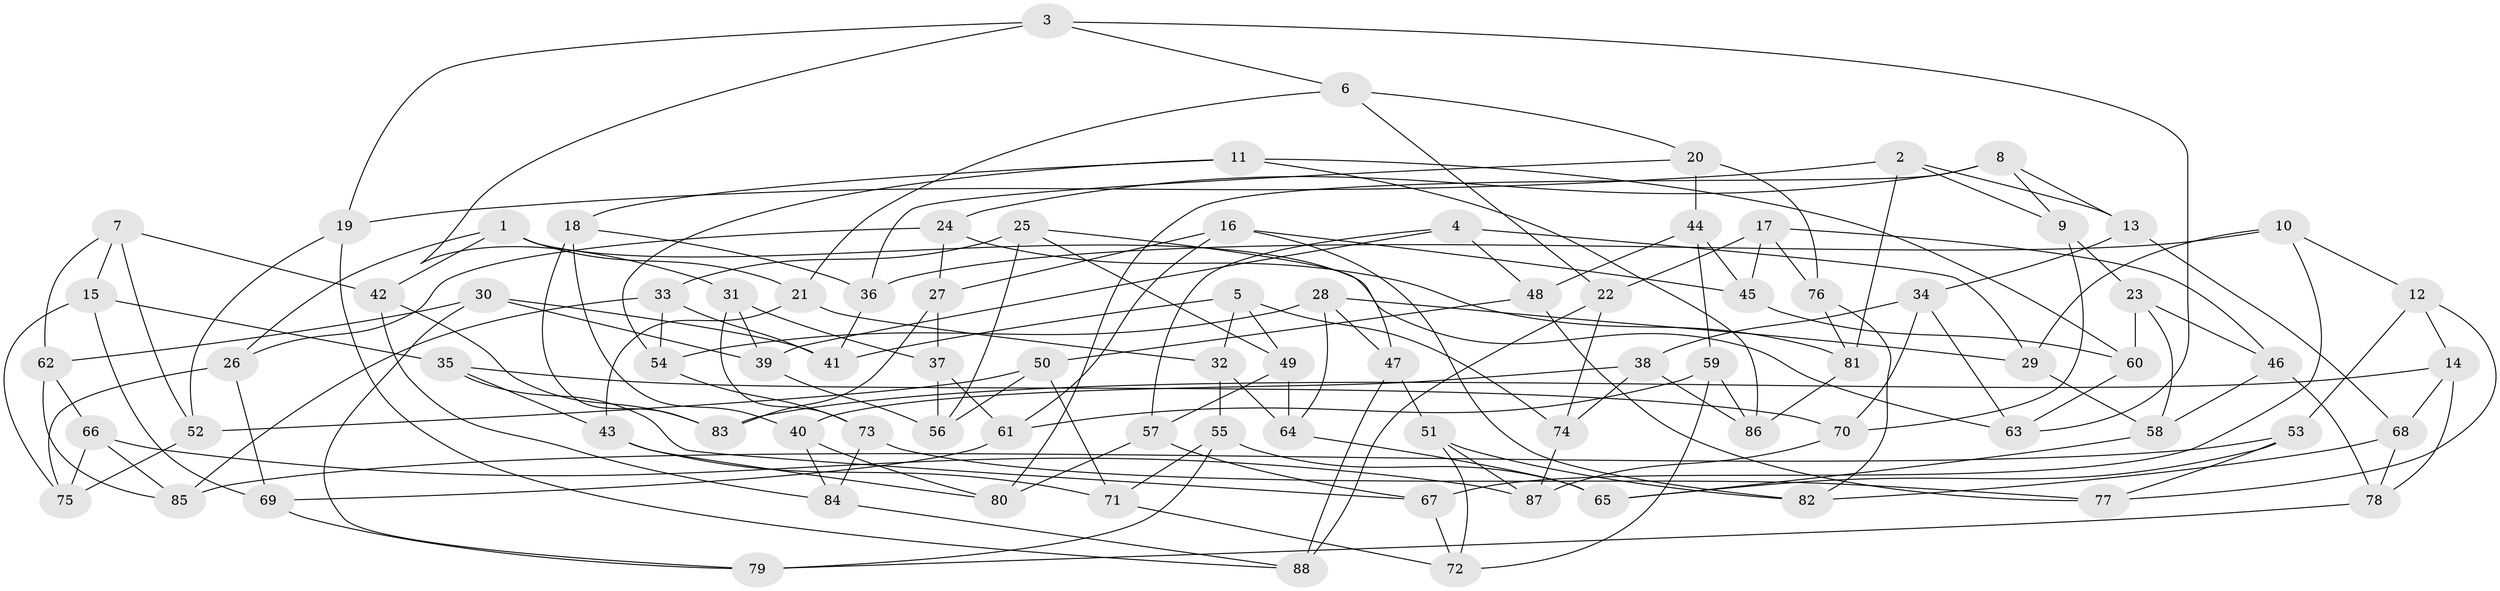 // coarse degree distribution, {4: 0.5384615384615384, 5: 0.25, 9: 0.038461538461538464, 3: 0.07692307692307693, 7: 0.057692307692307696, 6: 0.019230769230769232, 8: 0.019230769230769232}
// Generated by graph-tools (version 1.1) at 2025/02/03/04/25 22:02:42]
// undirected, 88 vertices, 176 edges
graph export_dot {
graph [start="1"]
  node [color=gray90,style=filled];
  1;
  2;
  3;
  4;
  5;
  6;
  7;
  8;
  9;
  10;
  11;
  12;
  13;
  14;
  15;
  16;
  17;
  18;
  19;
  20;
  21;
  22;
  23;
  24;
  25;
  26;
  27;
  28;
  29;
  30;
  31;
  32;
  33;
  34;
  35;
  36;
  37;
  38;
  39;
  40;
  41;
  42;
  43;
  44;
  45;
  46;
  47;
  48;
  49;
  50;
  51;
  52;
  53;
  54;
  55;
  56;
  57;
  58;
  59;
  60;
  61;
  62;
  63;
  64;
  65;
  66;
  67;
  68;
  69;
  70;
  71;
  72;
  73;
  74;
  75;
  76;
  77;
  78;
  79;
  80;
  81;
  82;
  83;
  84;
  85;
  86;
  87;
  88;
  1 -- 42;
  1 -- 26;
  1 -- 21;
  1 -- 63;
  2 -- 81;
  2 -- 19;
  2 -- 13;
  2 -- 9;
  3 -- 6;
  3 -- 19;
  3 -- 31;
  3 -- 63;
  4 -- 57;
  4 -- 39;
  4 -- 29;
  4 -- 48;
  5 -- 32;
  5 -- 74;
  5 -- 41;
  5 -- 49;
  6 -- 20;
  6 -- 21;
  6 -- 22;
  7 -- 42;
  7 -- 62;
  7 -- 52;
  7 -- 15;
  8 -- 80;
  8 -- 24;
  8 -- 9;
  8 -- 13;
  9 -- 70;
  9 -- 23;
  10 -- 29;
  10 -- 67;
  10 -- 36;
  10 -- 12;
  11 -- 54;
  11 -- 86;
  11 -- 18;
  11 -- 60;
  12 -- 14;
  12 -- 77;
  12 -- 53;
  13 -- 34;
  13 -- 68;
  14 -- 68;
  14 -- 83;
  14 -- 78;
  15 -- 75;
  15 -- 35;
  15 -- 69;
  16 -- 45;
  16 -- 82;
  16 -- 27;
  16 -- 61;
  17 -- 76;
  17 -- 46;
  17 -- 22;
  17 -- 45;
  18 -- 83;
  18 -- 36;
  18 -- 40;
  19 -- 88;
  19 -- 52;
  20 -- 44;
  20 -- 76;
  20 -- 36;
  21 -- 32;
  21 -- 43;
  22 -- 74;
  22 -- 88;
  23 -- 58;
  23 -- 46;
  23 -- 60;
  24 -- 26;
  24 -- 27;
  24 -- 81;
  25 -- 49;
  25 -- 56;
  25 -- 33;
  25 -- 47;
  26 -- 75;
  26 -- 69;
  27 -- 37;
  27 -- 83;
  28 -- 29;
  28 -- 47;
  28 -- 64;
  28 -- 54;
  29 -- 58;
  30 -- 79;
  30 -- 39;
  30 -- 41;
  30 -- 62;
  31 -- 37;
  31 -- 73;
  31 -- 39;
  32 -- 64;
  32 -- 55;
  33 -- 85;
  33 -- 41;
  33 -- 54;
  34 -- 63;
  34 -- 70;
  34 -- 38;
  35 -- 67;
  35 -- 70;
  35 -- 43;
  36 -- 41;
  37 -- 61;
  37 -- 56;
  38 -- 74;
  38 -- 86;
  38 -- 40;
  39 -- 56;
  40 -- 84;
  40 -- 80;
  42 -- 84;
  42 -- 83;
  43 -- 80;
  43 -- 71;
  44 -- 48;
  44 -- 45;
  44 -- 59;
  45 -- 60;
  46 -- 78;
  46 -- 58;
  47 -- 88;
  47 -- 51;
  48 -- 50;
  48 -- 77;
  49 -- 64;
  49 -- 57;
  50 -- 56;
  50 -- 52;
  50 -- 71;
  51 -- 87;
  51 -- 72;
  51 -- 82;
  52 -- 75;
  53 -- 65;
  53 -- 77;
  53 -- 85;
  54 -- 73;
  55 -- 71;
  55 -- 65;
  55 -- 79;
  57 -- 80;
  57 -- 67;
  58 -- 65;
  59 -- 61;
  59 -- 72;
  59 -- 86;
  60 -- 63;
  61 -- 69;
  62 -- 85;
  62 -- 66;
  64 -- 65;
  66 -- 87;
  66 -- 85;
  66 -- 75;
  67 -- 72;
  68 -- 78;
  68 -- 82;
  69 -- 79;
  70 -- 87;
  71 -- 72;
  73 -- 77;
  73 -- 84;
  74 -- 87;
  76 -- 81;
  76 -- 82;
  78 -- 79;
  81 -- 86;
  84 -- 88;
}
